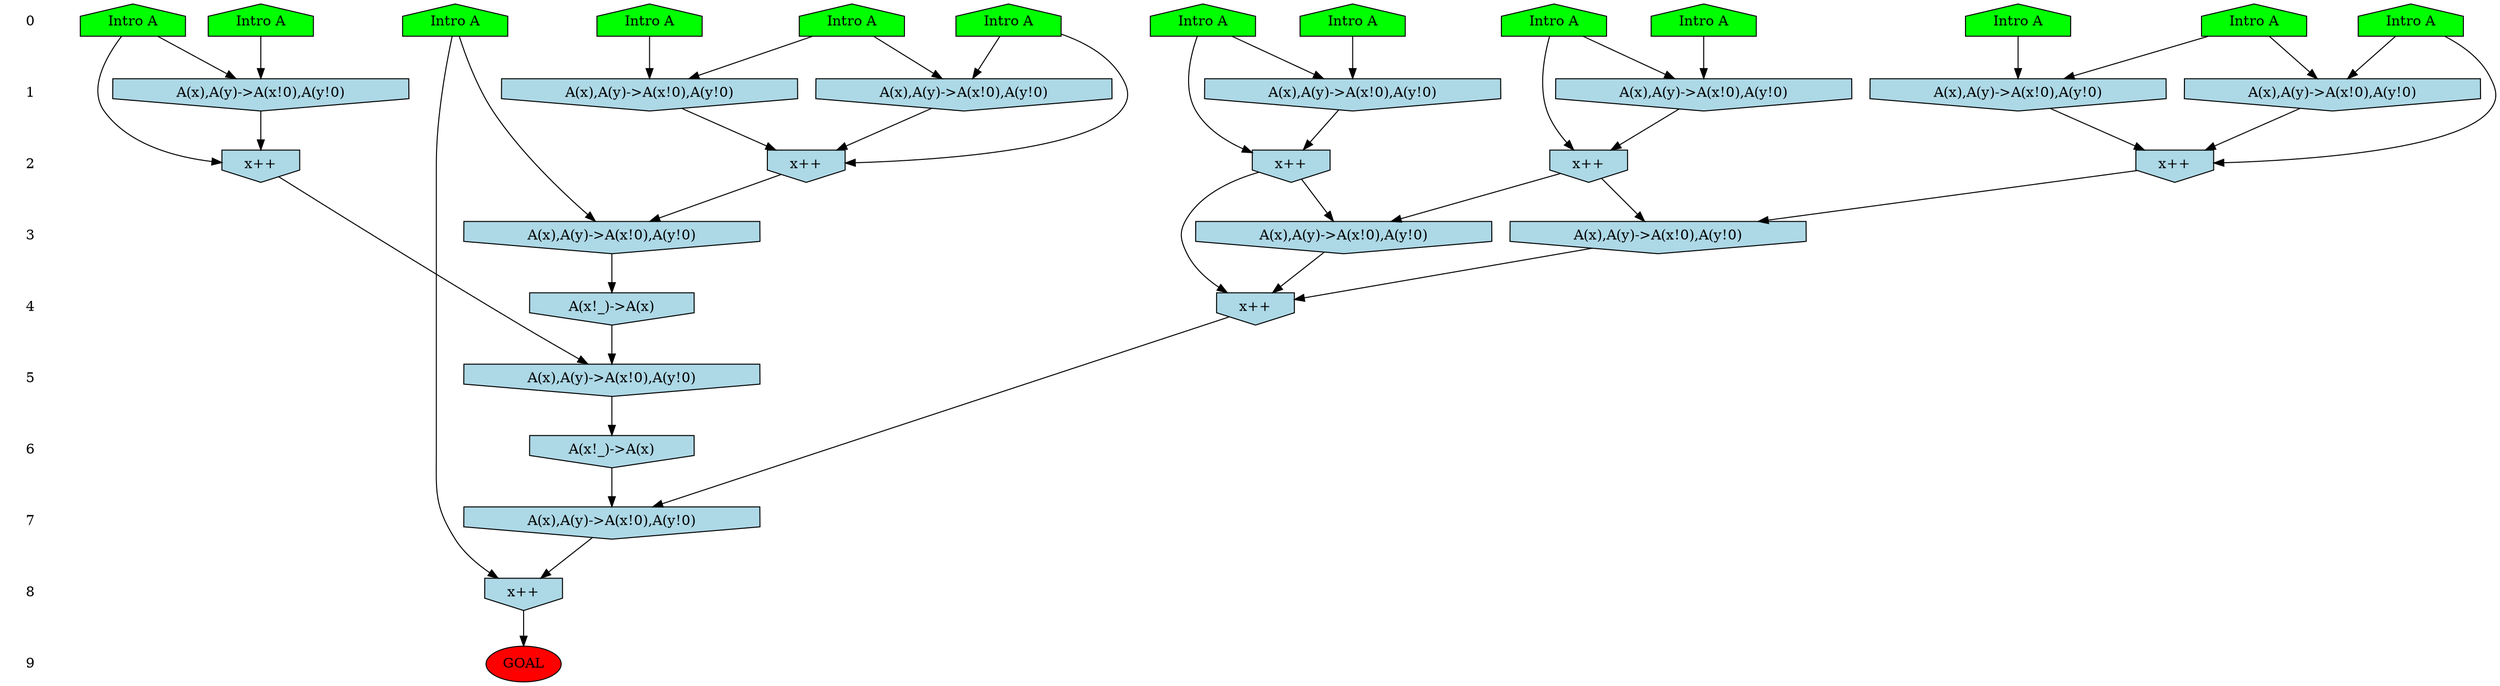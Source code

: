/* Compression of 1 causal flows obtained in average at 2.272397E+00 t.u */
/* Compressed causal flows were: [661] */
digraph G{
 ranksep=.5 ; 
{ rank = same ; "0" [shape=plaintext] ; node_1 [label ="Intro A", shape=house, style=filled, fillcolor=green] ;
node_2 [label ="Intro A", shape=house, style=filled, fillcolor=green] ;
node_3 [label ="Intro A", shape=house, style=filled, fillcolor=green] ;
node_4 [label ="Intro A", shape=house, style=filled, fillcolor=green] ;
node_5 [label ="Intro A", shape=house, style=filled, fillcolor=green] ;
node_6 [label ="Intro A", shape=house, style=filled, fillcolor=green] ;
node_7 [label ="Intro A", shape=house, style=filled, fillcolor=green] ;
node_8 [label ="Intro A", shape=house, style=filled, fillcolor=green] ;
node_9 [label ="Intro A", shape=house, style=filled, fillcolor=green] ;
node_10 [label ="Intro A", shape=house, style=filled, fillcolor=green] ;
node_11 [label ="Intro A", shape=house, style=filled, fillcolor=green] ;
node_12 [label ="Intro A", shape=house, style=filled, fillcolor=green] ;
node_13 [label ="Intro A", shape=house, style=filled, fillcolor=green] ;
}
{ rank = same ; "1" [shape=plaintext] ; node_14 [label="A(x),A(y)->A(x!0),A(y!0)", shape=invhouse, style=filled, fillcolor = lightblue] ;
node_15 [label="A(x),A(y)->A(x!0),A(y!0)", shape=invhouse, style=filled, fillcolor = lightblue] ;
node_16 [label="A(x),A(y)->A(x!0),A(y!0)", shape=invhouse, style=filled, fillcolor = lightblue] ;
node_18 [label="A(x),A(y)->A(x!0),A(y!0)", shape=invhouse, style=filled, fillcolor = lightblue] ;
node_19 [label="A(x),A(y)->A(x!0),A(y!0)", shape=invhouse, style=filled, fillcolor = lightblue] ;
node_20 [label="A(x),A(y)->A(x!0),A(y!0)", shape=invhouse, style=filled, fillcolor = lightblue] ;
node_25 [label="A(x),A(y)->A(x!0),A(y!0)", shape=invhouse, style=filled, fillcolor = lightblue] ;
}
{ rank = same ; "2" [shape=plaintext] ; node_17 [label="x++", shape=invhouse, style=filled, fillcolor = lightblue] ;
node_21 [label="x++", shape=invhouse, style=filled, fillcolor = lightblue] ;
node_23 [label="x++", shape=invhouse, style=filled, fillcolor = lightblue] ;
node_24 [label="x++", shape=invhouse, style=filled, fillcolor = lightblue] ;
node_26 [label="x++", shape=invhouse, style=filled, fillcolor = lightblue] ;
}
{ rank = same ; "3" [shape=plaintext] ; node_22 [label="A(x),A(y)->A(x!0),A(y!0)", shape=invhouse, style=filled, fillcolor = lightblue] ;
node_28 [label="A(x),A(y)->A(x!0),A(y!0)", shape=invhouse, style=filled, fillcolor = lightblue] ;
node_30 [label="A(x),A(y)->A(x!0),A(y!0)", shape=invhouse, style=filled, fillcolor = lightblue] ;
}
{ rank = same ; "4" [shape=plaintext] ; node_27 [label="A(x!_)->A(x)", shape=invhouse, style=filled, fillcolor = lightblue] ;
node_31 [label="x++", shape=invhouse, style=filled, fillcolor = lightblue] ;
}
{ rank = same ; "5" [shape=plaintext] ; node_29 [label="A(x),A(y)->A(x!0),A(y!0)", shape=invhouse, style=filled, fillcolor = lightblue] ;
}
{ rank = same ; "6" [shape=plaintext] ; node_32 [label="A(x!_)->A(x)", shape=invhouse, style=filled, fillcolor = lightblue] ;
}
{ rank = same ; "7" [shape=plaintext] ; node_33 [label="A(x),A(y)->A(x!0),A(y!0)", shape=invhouse, style=filled, fillcolor = lightblue] ;
}
{ rank = same ; "8" [shape=plaintext] ; node_34 [label="x++", shape=invhouse, style=filled, fillcolor = lightblue] ;
}
{ rank = same ; "9" [shape=plaintext] ; node_35 [label ="GOAL", style=filled, fillcolor=red] ;
}
"0" -> "1" [style="invis"]; 
"1" -> "2" [style="invis"]; 
"2" -> "3" [style="invis"]; 
"3" -> "4" [style="invis"]; 
"4" -> "5" [style="invis"]; 
"5" -> "6" [style="invis"]; 
"6" -> "7" [style="invis"]; 
"7" -> "8" [style="invis"]; 
"8" -> "9" [style="invis"]; 
node_11 -> node_14
node_12 -> node_14
node_2 -> node_15
node_13 -> node_15
node_10 -> node_16
node_13 -> node_16
node_10 -> node_17
node_15 -> node_17
node_16 -> node_17
node_1 -> node_18
node_7 -> node_18
node_4 -> node_19
node_6 -> node_19
node_5 -> node_20
node_9 -> node_20
node_11 -> node_21
node_14 -> node_21
node_8 -> node_22
node_17 -> node_22
node_5 -> node_23
node_20 -> node_23
node_6 -> node_24
node_19 -> node_24
node_1 -> node_25
node_3 -> node_25
node_3 -> node_26
node_18 -> node_26
node_25 -> node_26
node_22 -> node_27
node_23 -> node_28
node_24 -> node_28
node_21 -> node_29
node_27 -> node_29
node_23 -> node_30
node_26 -> node_30
node_24 -> node_31
node_28 -> node_31
node_30 -> node_31
node_29 -> node_32
node_31 -> node_33
node_32 -> node_33
node_8 -> node_34
node_33 -> node_34
node_34 -> node_35
}
/*
 Dot generation time: 0.000219
*/